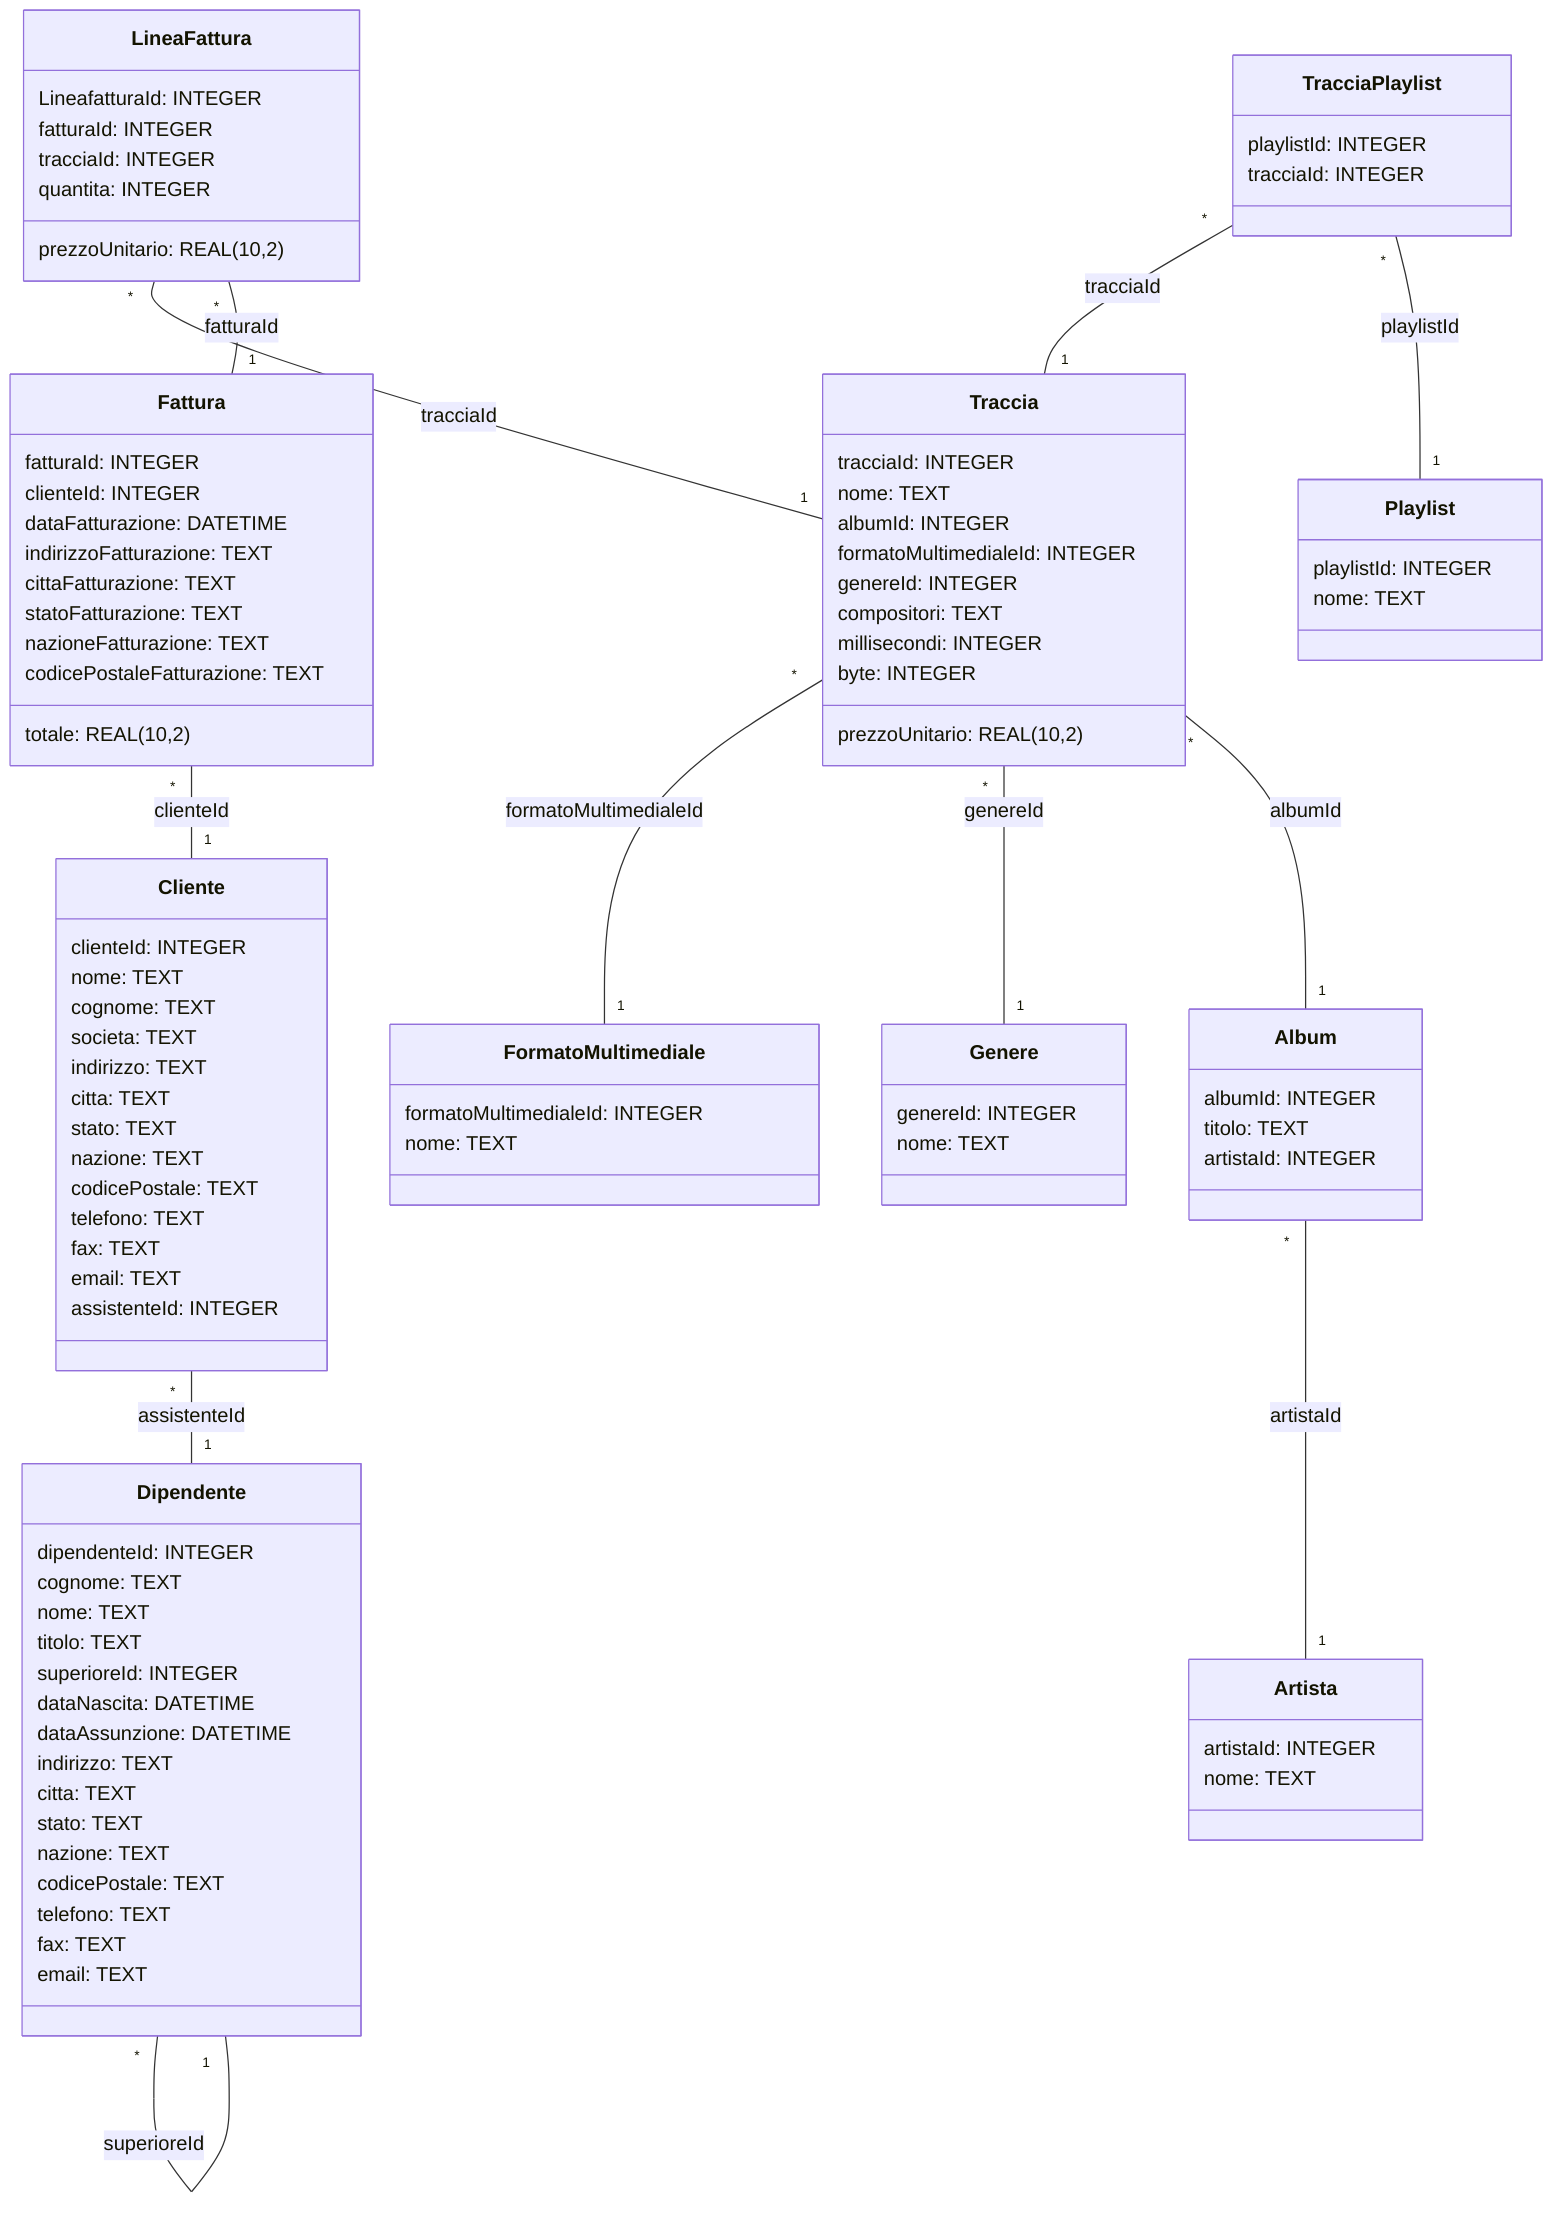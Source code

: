 classDiagram
class Album {
	albumId: INTEGER
	titolo: TEXT
	artistaId: INTEGER
}

class Artista {
	artistaId: INTEGER
	nome: TEXT
}

class Cliente {
	clienteId: INTEGER
	nome: TEXT
	cognome: TEXT
	societa: TEXT
	indirizzo: TEXT
	citta: TEXT
	stato: TEXT
	nazione: TEXT
	codicePostale: TEXT
	telefono: TEXT
	fax: TEXT
	email: TEXT
	assistenteId: INTEGER
}

class Dipendente {
	dipendenteId: INTEGER
	cognome: TEXT
	nome: TEXT
	titolo: TEXT
	superioreId: INTEGER
	dataNascita: DATETIME
	dataAssunzione: DATETIME
	indirizzo: TEXT
	citta: TEXT
	stato: TEXT
	nazione: TEXT
	codicePostale: TEXT
	telefono: TEXT
	fax: TEXT
	email: TEXT
}

class Genere {
	genereId: INTEGER
	nome: TEXT
}

class Fattura {
	fatturaId: INTEGER
	clienteId: INTEGER
	dataFatturazione: DATETIME
	indirizzoFatturazione: TEXT
	cittaFatturazione: TEXT
	statoFatturazione: TEXT
	nazioneFatturazione: TEXT
	codicePostaleFatturazione: TEXT
	totale: REAL(10,2)
}

class LineaFattura {
	LineafatturaId: INTEGER
	fatturaId: INTEGER
	tracciaId: INTEGER
	prezzoUnitario: REAL(10,2)
	quantita: INTEGER
}

class FormatoMultimediale {
	formatoMultimedialeId: INTEGER
	nome: TEXT
}

class Playlist {
	playlistId: INTEGER
	nome: TEXT
}

class TracciaPlaylist {
	playlistId: INTEGER
	tracciaId: INTEGER
}

class Traccia {
	tracciaId: INTEGER
	nome: TEXT
	albumId: INTEGER
	formatoMultimedialeId: INTEGER
	genereId: INTEGER
	compositori: TEXT
	millisecondi: INTEGER
	byte: INTEGER
	prezzoUnitario: REAL(10,2)
}

Album "*" -- "1" Artista : artistaId
Cliente "*" -- "1" Dipendente : assistenteId
Dipendente "*" -- "1" Dipendente : superioreId
Fattura "*" -- "1" Cliente : clienteId
LineaFattura "*" -- "1" Traccia : tracciaId
LineaFattura "*" -- "1" Fattura : fatturaId
TracciaPlaylist "*" -- "1" Traccia : tracciaId
TracciaPlaylist "*" -- "1" Playlist : playlistId
Traccia "*" -- "1" FormatoMultimediale : formatoMultimedialeId
Traccia "*" -- "1" Genere : genereId
Traccia "*" -- "1" Album : albumId